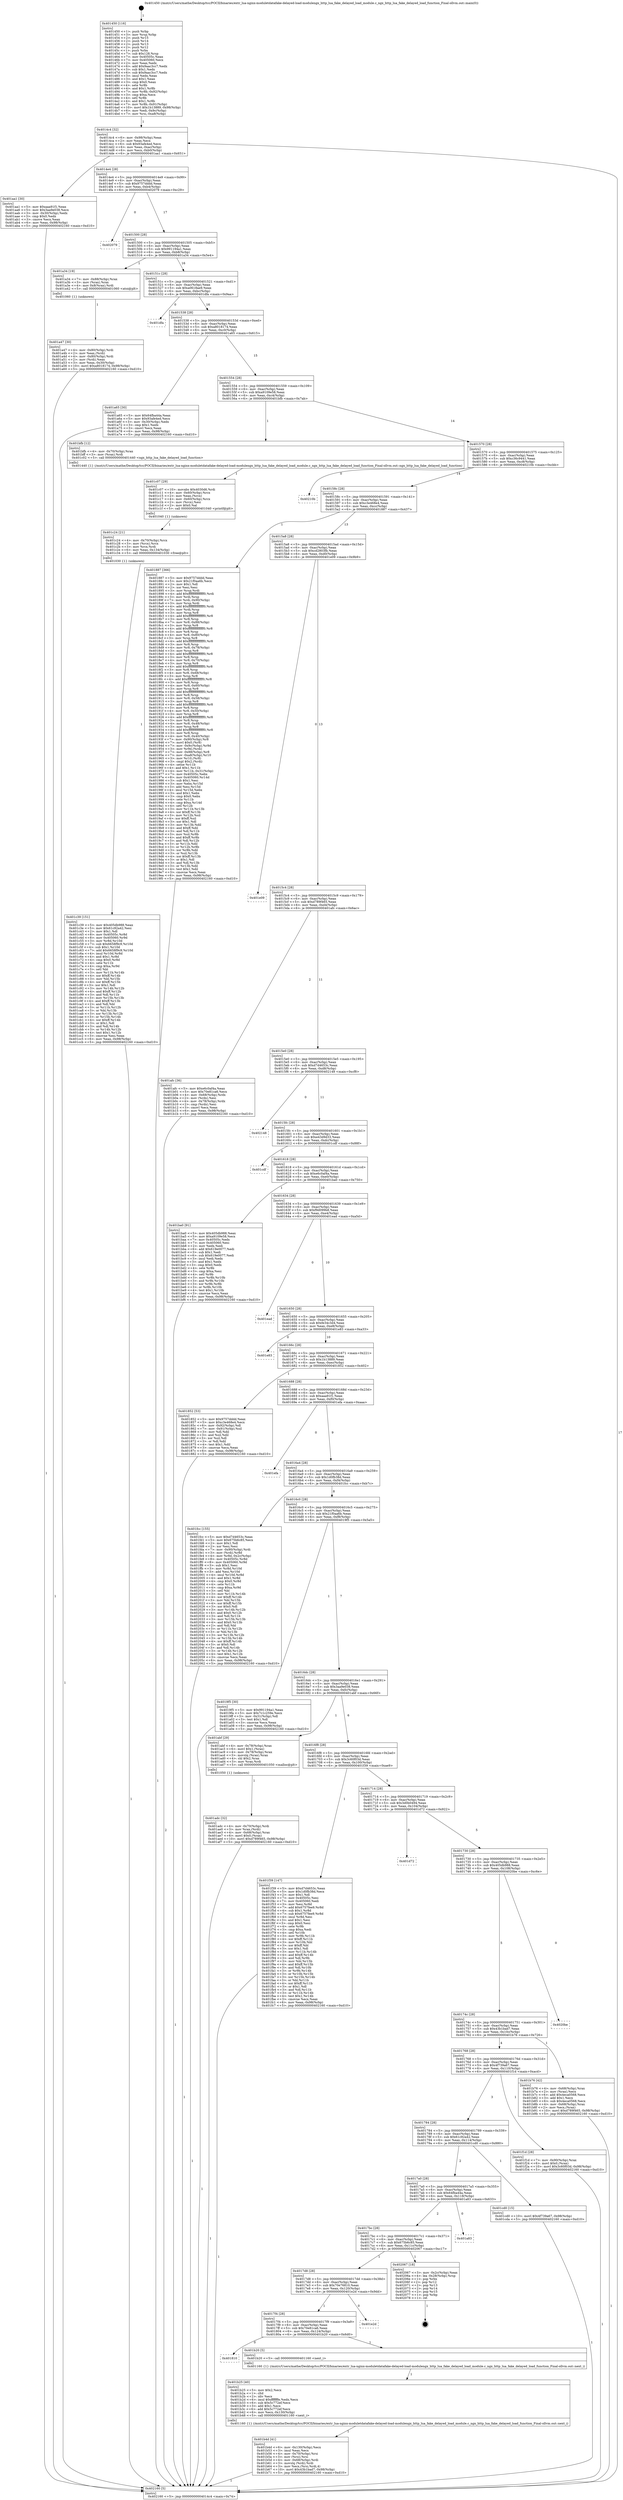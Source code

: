 digraph "0x401450" {
  label = "0x401450 (/mnt/c/Users/mathe/Desktop/tcc/POCII/binaries/extr_lua-nginx-moduletdatafake-delayed-load-modulengx_http_lua_fake_delayed_load_module.c_ngx_http_lua_fake_delayed_load_function_Final-ollvm.out::main(0))"
  labelloc = "t"
  node[shape=record]

  Entry [label="",width=0.3,height=0.3,shape=circle,fillcolor=black,style=filled]
  "0x4014c4" [label="{
     0x4014c4 [32]\l
     | [instrs]\l
     &nbsp;&nbsp;0x4014c4 \<+6\>: mov -0x98(%rbp),%eax\l
     &nbsp;&nbsp;0x4014ca \<+2\>: mov %eax,%ecx\l
     &nbsp;&nbsp;0x4014cc \<+6\>: sub $0x93afe4ed,%ecx\l
     &nbsp;&nbsp;0x4014d2 \<+6\>: mov %eax,-0xac(%rbp)\l
     &nbsp;&nbsp;0x4014d8 \<+6\>: mov %ecx,-0xb0(%rbp)\l
     &nbsp;&nbsp;0x4014de \<+6\>: je 0000000000401aa1 \<main+0x651\>\l
  }"]
  "0x401aa1" [label="{
     0x401aa1 [30]\l
     | [instrs]\l
     &nbsp;&nbsp;0x401aa1 \<+5\>: mov $0xaaa91f1,%eax\l
     &nbsp;&nbsp;0x401aa6 \<+5\>: mov $0x3aa9e038,%ecx\l
     &nbsp;&nbsp;0x401aab \<+3\>: mov -0x30(%rbp),%edx\l
     &nbsp;&nbsp;0x401aae \<+3\>: cmp $0x0,%edx\l
     &nbsp;&nbsp;0x401ab1 \<+3\>: cmove %ecx,%eax\l
     &nbsp;&nbsp;0x401ab4 \<+6\>: mov %eax,-0x98(%rbp)\l
     &nbsp;&nbsp;0x401aba \<+5\>: jmp 0000000000402160 \<main+0xd10\>\l
  }"]
  "0x4014e4" [label="{
     0x4014e4 [28]\l
     | [instrs]\l
     &nbsp;&nbsp;0x4014e4 \<+5\>: jmp 00000000004014e9 \<main+0x99\>\l
     &nbsp;&nbsp;0x4014e9 \<+6\>: mov -0xac(%rbp),%eax\l
     &nbsp;&nbsp;0x4014ef \<+5\>: sub $0x9757dddd,%eax\l
     &nbsp;&nbsp;0x4014f4 \<+6\>: mov %eax,-0xb4(%rbp)\l
     &nbsp;&nbsp;0x4014fa \<+6\>: je 0000000000402079 \<main+0xc29\>\l
  }"]
  Exit [label="",width=0.3,height=0.3,shape=circle,fillcolor=black,style=filled,peripheries=2]
  "0x402079" [label="{
     0x402079\l
  }", style=dashed]
  "0x401500" [label="{
     0x401500 [28]\l
     | [instrs]\l
     &nbsp;&nbsp;0x401500 \<+5\>: jmp 0000000000401505 \<main+0xb5\>\l
     &nbsp;&nbsp;0x401505 \<+6\>: mov -0xac(%rbp),%eax\l
     &nbsp;&nbsp;0x40150b \<+5\>: sub $0x991194a1,%eax\l
     &nbsp;&nbsp;0x401510 \<+6\>: mov %eax,-0xb8(%rbp)\l
     &nbsp;&nbsp;0x401516 \<+6\>: je 0000000000401a34 \<main+0x5e4\>\l
  }"]
  "0x401c39" [label="{
     0x401c39 [151]\l
     | [instrs]\l
     &nbsp;&nbsp;0x401c39 \<+5\>: mov $0x405db988,%eax\l
     &nbsp;&nbsp;0x401c3e \<+5\>: mov $0x61c92a42,%esi\l
     &nbsp;&nbsp;0x401c43 \<+2\>: mov $0x1,%dl\l
     &nbsp;&nbsp;0x401c45 \<+8\>: mov 0x40505c,%r8d\l
     &nbsp;&nbsp;0x401c4d \<+8\>: mov 0x405060,%r9d\l
     &nbsp;&nbsp;0x401c55 \<+3\>: mov %r8d,%r10d\l
     &nbsp;&nbsp;0x401c58 \<+7\>: sub $0x6658f9c9,%r10d\l
     &nbsp;&nbsp;0x401c5f \<+4\>: sub $0x1,%r10d\l
     &nbsp;&nbsp;0x401c63 \<+7\>: add $0x6658f9c9,%r10d\l
     &nbsp;&nbsp;0x401c6a \<+4\>: imul %r10d,%r8d\l
     &nbsp;&nbsp;0x401c6e \<+4\>: and $0x1,%r8d\l
     &nbsp;&nbsp;0x401c72 \<+4\>: cmp $0x0,%r8d\l
     &nbsp;&nbsp;0x401c76 \<+4\>: sete %r11b\l
     &nbsp;&nbsp;0x401c7a \<+4\>: cmp $0xa,%r9d\l
     &nbsp;&nbsp;0x401c7e \<+3\>: setl %bl\l
     &nbsp;&nbsp;0x401c81 \<+3\>: mov %r11b,%r14b\l
     &nbsp;&nbsp;0x401c84 \<+4\>: xor $0xff,%r14b\l
     &nbsp;&nbsp;0x401c88 \<+3\>: mov %bl,%r15b\l
     &nbsp;&nbsp;0x401c8b \<+4\>: xor $0xff,%r15b\l
     &nbsp;&nbsp;0x401c8f \<+3\>: xor $0x1,%dl\l
     &nbsp;&nbsp;0x401c92 \<+3\>: mov %r14b,%r12b\l
     &nbsp;&nbsp;0x401c95 \<+4\>: and $0xff,%r12b\l
     &nbsp;&nbsp;0x401c99 \<+3\>: and %dl,%r11b\l
     &nbsp;&nbsp;0x401c9c \<+3\>: mov %r15b,%r13b\l
     &nbsp;&nbsp;0x401c9f \<+4\>: and $0xff,%r13b\l
     &nbsp;&nbsp;0x401ca3 \<+2\>: and %dl,%bl\l
     &nbsp;&nbsp;0x401ca5 \<+3\>: or %r11b,%r12b\l
     &nbsp;&nbsp;0x401ca8 \<+3\>: or %bl,%r13b\l
     &nbsp;&nbsp;0x401cab \<+3\>: xor %r13b,%r12b\l
     &nbsp;&nbsp;0x401cae \<+3\>: or %r15b,%r14b\l
     &nbsp;&nbsp;0x401cb1 \<+4\>: xor $0xff,%r14b\l
     &nbsp;&nbsp;0x401cb5 \<+3\>: or $0x1,%dl\l
     &nbsp;&nbsp;0x401cb8 \<+3\>: and %dl,%r14b\l
     &nbsp;&nbsp;0x401cbb \<+3\>: or %r14b,%r12b\l
     &nbsp;&nbsp;0x401cbe \<+4\>: test $0x1,%r12b\l
     &nbsp;&nbsp;0x401cc2 \<+3\>: cmovne %esi,%eax\l
     &nbsp;&nbsp;0x401cc5 \<+6\>: mov %eax,-0x98(%rbp)\l
     &nbsp;&nbsp;0x401ccb \<+5\>: jmp 0000000000402160 \<main+0xd10\>\l
  }"]
  "0x401a34" [label="{
     0x401a34 [19]\l
     | [instrs]\l
     &nbsp;&nbsp;0x401a34 \<+7\>: mov -0x88(%rbp),%rax\l
     &nbsp;&nbsp;0x401a3b \<+3\>: mov (%rax),%rax\l
     &nbsp;&nbsp;0x401a3e \<+4\>: mov 0x8(%rax),%rdi\l
     &nbsp;&nbsp;0x401a42 \<+5\>: call 0000000000401060 \<atoi@plt\>\l
     | [calls]\l
     &nbsp;&nbsp;0x401060 \{1\} (unknown)\l
  }"]
  "0x40151c" [label="{
     0x40151c [28]\l
     | [instrs]\l
     &nbsp;&nbsp;0x40151c \<+5\>: jmp 0000000000401521 \<main+0xd1\>\l
     &nbsp;&nbsp;0x401521 \<+6\>: mov -0xac(%rbp),%eax\l
     &nbsp;&nbsp;0x401527 \<+5\>: sub $0xa0618ae9,%eax\l
     &nbsp;&nbsp;0x40152c \<+6\>: mov %eax,-0xbc(%rbp)\l
     &nbsp;&nbsp;0x401532 \<+6\>: je 0000000000401dfa \<main+0x9aa\>\l
  }"]
  "0x401c24" [label="{
     0x401c24 [21]\l
     | [instrs]\l
     &nbsp;&nbsp;0x401c24 \<+4\>: mov -0x70(%rbp),%rcx\l
     &nbsp;&nbsp;0x401c28 \<+3\>: mov (%rcx),%rcx\l
     &nbsp;&nbsp;0x401c2b \<+3\>: mov %rcx,%rdi\l
     &nbsp;&nbsp;0x401c2e \<+6\>: mov %eax,-0x134(%rbp)\l
     &nbsp;&nbsp;0x401c34 \<+5\>: call 0000000000401030 \<free@plt\>\l
     | [calls]\l
     &nbsp;&nbsp;0x401030 \{1\} (unknown)\l
  }"]
  "0x401dfa" [label="{
     0x401dfa\l
  }", style=dashed]
  "0x401538" [label="{
     0x401538 [28]\l
     | [instrs]\l
     &nbsp;&nbsp;0x401538 \<+5\>: jmp 000000000040153d \<main+0xed\>\l
     &nbsp;&nbsp;0x40153d \<+6\>: mov -0xac(%rbp),%eax\l
     &nbsp;&nbsp;0x401543 \<+5\>: sub $0xa8018174,%eax\l
     &nbsp;&nbsp;0x401548 \<+6\>: mov %eax,-0xc0(%rbp)\l
     &nbsp;&nbsp;0x40154e \<+6\>: je 0000000000401a65 \<main+0x615\>\l
  }"]
  "0x401c07" [label="{
     0x401c07 [29]\l
     | [instrs]\l
     &nbsp;&nbsp;0x401c07 \<+10\>: movabs $0x4030d6,%rdi\l
     &nbsp;&nbsp;0x401c11 \<+4\>: mov -0x60(%rbp),%rcx\l
     &nbsp;&nbsp;0x401c15 \<+2\>: mov %eax,(%rcx)\l
     &nbsp;&nbsp;0x401c17 \<+4\>: mov -0x60(%rbp),%rcx\l
     &nbsp;&nbsp;0x401c1b \<+2\>: mov (%rcx),%esi\l
     &nbsp;&nbsp;0x401c1d \<+2\>: mov $0x0,%al\l
     &nbsp;&nbsp;0x401c1f \<+5\>: call 0000000000401040 \<printf@plt\>\l
     | [calls]\l
     &nbsp;&nbsp;0x401040 \{1\} (unknown)\l
  }"]
  "0x401a65" [label="{
     0x401a65 [30]\l
     | [instrs]\l
     &nbsp;&nbsp;0x401a65 \<+5\>: mov $0x64fba44a,%eax\l
     &nbsp;&nbsp;0x401a6a \<+5\>: mov $0x93afe4ed,%ecx\l
     &nbsp;&nbsp;0x401a6f \<+3\>: mov -0x30(%rbp),%edx\l
     &nbsp;&nbsp;0x401a72 \<+3\>: cmp $0x1,%edx\l
     &nbsp;&nbsp;0x401a75 \<+3\>: cmovl %ecx,%eax\l
     &nbsp;&nbsp;0x401a78 \<+6\>: mov %eax,-0x98(%rbp)\l
     &nbsp;&nbsp;0x401a7e \<+5\>: jmp 0000000000402160 \<main+0xd10\>\l
  }"]
  "0x401554" [label="{
     0x401554 [28]\l
     | [instrs]\l
     &nbsp;&nbsp;0x401554 \<+5\>: jmp 0000000000401559 \<main+0x109\>\l
     &nbsp;&nbsp;0x401559 \<+6\>: mov -0xac(%rbp),%eax\l
     &nbsp;&nbsp;0x40155f \<+5\>: sub $0xa9109e58,%eax\l
     &nbsp;&nbsp;0x401564 \<+6\>: mov %eax,-0xc4(%rbp)\l
     &nbsp;&nbsp;0x40156a \<+6\>: je 0000000000401bfb \<main+0x7ab\>\l
  }"]
  "0x401b4d" [label="{
     0x401b4d [41]\l
     | [instrs]\l
     &nbsp;&nbsp;0x401b4d \<+6\>: mov -0x130(%rbp),%ecx\l
     &nbsp;&nbsp;0x401b53 \<+3\>: imul %eax,%ecx\l
     &nbsp;&nbsp;0x401b56 \<+4\>: mov -0x70(%rbp),%rsi\l
     &nbsp;&nbsp;0x401b5a \<+3\>: mov (%rsi),%rsi\l
     &nbsp;&nbsp;0x401b5d \<+4\>: mov -0x68(%rbp),%rdi\l
     &nbsp;&nbsp;0x401b61 \<+3\>: movslq (%rdi),%rdi\l
     &nbsp;&nbsp;0x401b64 \<+3\>: mov %ecx,(%rsi,%rdi,4)\l
     &nbsp;&nbsp;0x401b67 \<+10\>: movl $0x43b1bad7,-0x98(%rbp)\l
     &nbsp;&nbsp;0x401b71 \<+5\>: jmp 0000000000402160 \<main+0xd10\>\l
  }"]
  "0x401bfb" [label="{
     0x401bfb [12]\l
     | [instrs]\l
     &nbsp;&nbsp;0x401bfb \<+4\>: mov -0x70(%rbp),%rax\l
     &nbsp;&nbsp;0x401bff \<+3\>: mov (%rax),%rdi\l
     &nbsp;&nbsp;0x401c02 \<+5\>: call 0000000000401440 \<ngx_http_lua_fake_delayed_load_function\>\l
     | [calls]\l
     &nbsp;&nbsp;0x401440 \{1\} (/mnt/c/Users/mathe/Desktop/tcc/POCII/binaries/extr_lua-nginx-moduletdatafake-delayed-load-modulengx_http_lua_fake_delayed_load_module.c_ngx_http_lua_fake_delayed_load_function_Final-ollvm.out::ngx_http_lua_fake_delayed_load_function)\l
  }"]
  "0x401570" [label="{
     0x401570 [28]\l
     | [instrs]\l
     &nbsp;&nbsp;0x401570 \<+5\>: jmp 0000000000401575 \<main+0x125\>\l
     &nbsp;&nbsp;0x401575 \<+6\>: mov -0xac(%rbp),%eax\l
     &nbsp;&nbsp;0x40157b \<+5\>: sub $0xc36c9441,%eax\l
     &nbsp;&nbsp;0x401580 \<+6\>: mov %eax,-0xc8(%rbp)\l
     &nbsp;&nbsp;0x401586 \<+6\>: je 000000000040210b \<main+0xcbb\>\l
  }"]
  "0x401b25" [label="{
     0x401b25 [40]\l
     | [instrs]\l
     &nbsp;&nbsp;0x401b25 \<+5\>: mov $0x2,%ecx\l
     &nbsp;&nbsp;0x401b2a \<+1\>: cltd\l
     &nbsp;&nbsp;0x401b2b \<+2\>: idiv %ecx\l
     &nbsp;&nbsp;0x401b2d \<+6\>: imul $0xfffffffe,%edx,%ecx\l
     &nbsp;&nbsp;0x401b33 \<+6\>: sub $0x5c772ef,%ecx\l
     &nbsp;&nbsp;0x401b39 \<+3\>: add $0x1,%ecx\l
     &nbsp;&nbsp;0x401b3c \<+6\>: add $0x5c772ef,%ecx\l
     &nbsp;&nbsp;0x401b42 \<+6\>: mov %ecx,-0x130(%rbp)\l
     &nbsp;&nbsp;0x401b48 \<+5\>: call 0000000000401160 \<next_i\>\l
     | [calls]\l
     &nbsp;&nbsp;0x401160 \{1\} (/mnt/c/Users/mathe/Desktop/tcc/POCII/binaries/extr_lua-nginx-moduletdatafake-delayed-load-modulengx_http_lua_fake_delayed_load_module.c_ngx_http_lua_fake_delayed_load_function_Final-ollvm.out::next_i)\l
  }"]
  "0x40210b" [label="{
     0x40210b\l
  }", style=dashed]
  "0x40158c" [label="{
     0x40158c [28]\l
     | [instrs]\l
     &nbsp;&nbsp;0x40158c \<+5\>: jmp 0000000000401591 \<main+0x141\>\l
     &nbsp;&nbsp;0x401591 \<+6\>: mov -0xac(%rbp),%eax\l
     &nbsp;&nbsp;0x401597 \<+5\>: sub $0xc3e468e4,%eax\l
     &nbsp;&nbsp;0x40159c \<+6\>: mov %eax,-0xcc(%rbp)\l
     &nbsp;&nbsp;0x4015a2 \<+6\>: je 0000000000401887 \<main+0x437\>\l
  }"]
  "0x401810" [label="{
     0x401810\l
  }", style=dashed]
  "0x401887" [label="{
     0x401887 [366]\l
     | [instrs]\l
     &nbsp;&nbsp;0x401887 \<+5\>: mov $0x9757dddd,%eax\l
     &nbsp;&nbsp;0x40188c \<+5\>: mov $0x21f0aa6b,%ecx\l
     &nbsp;&nbsp;0x401891 \<+2\>: mov $0x1,%dl\l
     &nbsp;&nbsp;0x401893 \<+2\>: xor %esi,%esi\l
     &nbsp;&nbsp;0x401895 \<+3\>: mov %rsp,%rdi\l
     &nbsp;&nbsp;0x401898 \<+4\>: add $0xfffffffffffffff0,%rdi\l
     &nbsp;&nbsp;0x40189c \<+3\>: mov %rdi,%rsp\l
     &nbsp;&nbsp;0x40189f \<+7\>: mov %rdi,-0x90(%rbp)\l
     &nbsp;&nbsp;0x4018a6 \<+3\>: mov %rsp,%rdi\l
     &nbsp;&nbsp;0x4018a9 \<+4\>: add $0xfffffffffffffff0,%rdi\l
     &nbsp;&nbsp;0x4018ad \<+3\>: mov %rdi,%rsp\l
     &nbsp;&nbsp;0x4018b0 \<+3\>: mov %rsp,%r8\l
     &nbsp;&nbsp;0x4018b3 \<+4\>: add $0xfffffffffffffff0,%r8\l
     &nbsp;&nbsp;0x4018b7 \<+3\>: mov %r8,%rsp\l
     &nbsp;&nbsp;0x4018ba \<+7\>: mov %r8,-0x88(%rbp)\l
     &nbsp;&nbsp;0x4018c1 \<+3\>: mov %rsp,%r8\l
     &nbsp;&nbsp;0x4018c4 \<+4\>: add $0xfffffffffffffff0,%r8\l
     &nbsp;&nbsp;0x4018c8 \<+3\>: mov %r8,%rsp\l
     &nbsp;&nbsp;0x4018cb \<+4\>: mov %r8,-0x80(%rbp)\l
     &nbsp;&nbsp;0x4018cf \<+3\>: mov %rsp,%r8\l
     &nbsp;&nbsp;0x4018d2 \<+4\>: add $0xfffffffffffffff0,%r8\l
     &nbsp;&nbsp;0x4018d6 \<+3\>: mov %r8,%rsp\l
     &nbsp;&nbsp;0x4018d9 \<+4\>: mov %r8,-0x78(%rbp)\l
     &nbsp;&nbsp;0x4018dd \<+3\>: mov %rsp,%r8\l
     &nbsp;&nbsp;0x4018e0 \<+4\>: add $0xfffffffffffffff0,%r8\l
     &nbsp;&nbsp;0x4018e4 \<+3\>: mov %r8,%rsp\l
     &nbsp;&nbsp;0x4018e7 \<+4\>: mov %r8,-0x70(%rbp)\l
     &nbsp;&nbsp;0x4018eb \<+3\>: mov %rsp,%r8\l
     &nbsp;&nbsp;0x4018ee \<+4\>: add $0xfffffffffffffff0,%r8\l
     &nbsp;&nbsp;0x4018f2 \<+3\>: mov %r8,%rsp\l
     &nbsp;&nbsp;0x4018f5 \<+4\>: mov %r8,-0x68(%rbp)\l
     &nbsp;&nbsp;0x4018f9 \<+3\>: mov %rsp,%r8\l
     &nbsp;&nbsp;0x4018fc \<+4\>: add $0xfffffffffffffff0,%r8\l
     &nbsp;&nbsp;0x401900 \<+3\>: mov %r8,%rsp\l
     &nbsp;&nbsp;0x401903 \<+4\>: mov %r8,-0x60(%rbp)\l
     &nbsp;&nbsp;0x401907 \<+3\>: mov %rsp,%r8\l
     &nbsp;&nbsp;0x40190a \<+4\>: add $0xfffffffffffffff0,%r8\l
     &nbsp;&nbsp;0x40190e \<+3\>: mov %r8,%rsp\l
     &nbsp;&nbsp;0x401911 \<+4\>: mov %r8,-0x58(%rbp)\l
     &nbsp;&nbsp;0x401915 \<+3\>: mov %rsp,%r8\l
     &nbsp;&nbsp;0x401918 \<+4\>: add $0xfffffffffffffff0,%r8\l
     &nbsp;&nbsp;0x40191c \<+3\>: mov %r8,%rsp\l
     &nbsp;&nbsp;0x40191f \<+4\>: mov %r8,-0x50(%rbp)\l
     &nbsp;&nbsp;0x401923 \<+3\>: mov %rsp,%r8\l
     &nbsp;&nbsp;0x401926 \<+4\>: add $0xfffffffffffffff0,%r8\l
     &nbsp;&nbsp;0x40192a \<+3\>: mov %r8,%rsp\l
     &nbsp;&nbsp;0x40192d \<+4\>: mov %r8,-0x48(%rbp)\l
     &nbsp;&nbsp;0x401931 \<+3\>: mov %rsp,%r8\l
     &nbsp;&nbsp;0x401934 \<+4\>: add $0xfffffffffffffff0,%r8\l
     &nbsp;&nbsp;0x401938 \<+3\>: mov %r8,%rsp\l
     &nbsp;&nbsp;0x40193b \<+4\>: mov %r8,-0x40(%rbp)\l
     &nbsp;&nbsp;0x40193f \<+7\>: mov -0x90(%rbp),%r8\l
     &nbsp;&nbsp;0x401946 \<+7\>: movl $0x0,(%r8)\l
     &nbsp;&nbsp;0x40194d \<+7\>: mov -0x9c(%rbp),%r9d\l
     &nbsp;&nbsp;0x401954 \<+3\>: mov %r9d,(%rdi)\l
     &nbsp;&nbsp;0x401957 \<+7\>: mov -0x88(%rbp),%r8\l
     &nbsp;&nbsp;0x40195e \<+7\>: mov -0xa8(%rbp),%r10\l
     &nbsp;&nbsp;0x401965 \<+3\>: mov %r10,(%r8)\l
     &nbsp;&nbsp;0x401968 \<+3\>: cmpl $0x2,(%rdi)\l
     &nbsp;&nbsp;0x40196b \<+4\>: setne %r11b\l
     &nbsp;&nbsp;0x40196f \<+4\>: and $0x1,%r11b\l
     &nbsp;&nbsp;0x401973 \<+4\>: mov %r11b,-0x31(%rbp)\l
     &nbsp;&nbsp;0x401977 \<+7\>: mov 0x40505c,%ebx\l
     &nbsp;&nbsp;0x40197e \<+8\>: mov 0x405060,%r14d\l
     &nbsp;&nbsp;0x401986 \<+3\>: sub $0x1,%esi\l
     &nbsp;&nbsp;0x401989 \<+3\>: mov %ebx,%r15d\l
     &nbsp;&nbsp;0x40198c \<+3\>: add %esi,%r15d\l
     &nbsp;&nbsp;0x40198f \<+4\>: imul %r15d,%ebx\l
     &nbsp;&nbsp;0x401993 \<+3\>: and $0x1,%ebx\l
     &nbsp;&nbsp;0x401996 \<+3\>: cmp $0x0,%ebx\l
     &nbsp;&nbsp;0x401999 \<+4\>: sete %r11b\l
     &nbsp;&nbsp;0x40199d \<+4\>: cmp $0xa,%r14d\l
     &nbsp;&nbsp;0x4019a1 \<+4\>: setl %r12b\l
     &nbsp;&nbsp;0x4019a5 \<+3\>: mov %r11b,%r13b\l
     &nbsp;&nbsp;0x4019a8 \<+4\>: xor $0xff,%r13b\l
     &nbsp;&nbsp;0x4019ac \<+3\>: mov %r12b,%sil\l
     &nbsp;&nbsp;0x4019af \<+4\>: xor $0xff,%sil\l
     &nbsp;&nbsp;0x4019b3 \<+3\>: xor $0x1,%dl\l
     &nbsp;&nbsp;0x4019b6 \<+3\>: mov %r13b,%dil\l
     &nbsp;&nbsp;0x4019b9 \<+4\>: and $0xff,%dil\l
     &nbsp;&nbsp;0x4019bd \<+3\>: and %dl,%r11b\l
     &nbsp;&nbsp;0x4019c0 \<+3\>: mov %sil,%r8b\l
     &nbsp;&nbsp;0x4019c3 \<+4\>: and $0xff,%r8b\l
     &nbsp;&nbsp;0x4019c7 \<+3\>: and %dl,%r12b\l
     &nbsp;&nbsp;0x4019ca \<+3\>: or %r11b,%dil\l
     &nbsp;&nbsp;0x4019cd \<+3\>: or %r12b,%r8b\l
     &nbsp;&nbsp;0x4019d0 \<+3\>: xor %r8b,%dil\l
     &nbsp;&nbsp;0x4019d3 \<+3\>: or %sil,%r13b\l
     &nbsp;&nbsp;0x4019d6 \<+4\>: xor $0xff,%r13b\l
     &nbsp;&nbsp;0x4019da \<+3\>: or $0x1,%dl\l
     &nbsp;&nbsp;0x4019dd \<+3\>: and %dl,%r13b\l
     &nbsp;&nbsp;0x4019e0 \<+3\>: or %r13b,%dil\l
     &nbsp;&nbsp;0x4019e3 \<+4\>: test $0x1,%dil\l
     &nbsp;&nbsp;0x4019e7 \<+3\>: cmovne %ecx,%eax\l
     &nbsp;&nbsp;0x4019ea \<+6\>: mov %eax,-0x98(%rbp)\l
     &nbsp;&nbsp;0x4019f0 \<+5\>: jmp 0000000000402160 \<main+0xd10\>\l
  }"]
  "0x4015a8" [label="{
     0x4015a8 [28]\l
     | [instrs]\l
     &nbsp;&nbsp;0x4015a8 \<+5\>: jmp 00000000004015ad \<main+0x15d\>\l
     &nbsp;&nbsp;0x4015ad \<+6\>: mov -0xac(%rbp),%eax\l
     &nbsp;&nbsp;0x4015b3 \<+5\>: sub $0xcd2803fb,%eax\l
     &nbsp;&nbsp;0x4015b8 \<+6\>: mov %eax,-0xd0(%rbp)\l
     &nbsp;&nbsp;0x4015be \<+6\>: je 0000000000401e09 \<main+0x9b9\>\l
  }"]
  "0x401b20" [label="{
     0x401b20 [5]\l
     | [instrs]\l
     &nbsp;&nbsp;0x401b20 \<+5\>: call 0000000000401160 \<next_i\>\l
     | [calls]\l
     &nbsp;&nbsp;0x401160 \{1\} (/mnt/c/Users/mathe/Desktop/tcc/POCII/binaries/extr_lua-nginx-moduletdatafake-delayed-load-modulengx_http_lua_fake_delayed_load_module.c_ngx_http_lua_fake_delayed_load_function_Final-ollvm.out::next_i)\l
  }"]
  "0x401e09" [label="{
     0x401e09\l
  }", style=dashed]
  "0x4015c4" [label="{
     0x4015c4 [28]\l
     | [instrs]\l
     &nbsp;&nbsp;0x4015c4 \<+5\>: jmp 00000000004015c9 \<main+0x179\>\l
     &nbsp;&nbsp;0x4015c9 \<+6\>: mov -0xac(%rbp),%eax\l
     &nbsp;&nbsp;0x4015cf \<+5\>: sub $0xd789f465,%eax\l
     &nbsp;&nbsp;0x4015d4 \<+6\>: mov %eax,-0xd4(%rbp)\l
     &nbsp;&nbsp;0x4015da \<+6\>: je 0000000000401afc \<main+0x6ac\>\l
  }"]
  "0x4017f4" [label="{
     0x4017f4 [28]\l
     | [instrs]\l
     &nbsp;&nbsp;0x4017f4 \<+5\>: jmp 00000000004017f9 \<main+0x3a9\>\l
     &nbsp;&nbsp;0x4017f9 \<+6\>: mov -0xac(%rbp),%eax\l
     &nbsp;&nbsp;0x4017ff \<+5\>: sub $0x70e81ca6,%eax\l
     &nbsp;&nbsp;0x401804 \<+6\>: mov %eax,-0x124(%rbp)\l
     &nbsp;&nbsp;0x40180a \<+6\>: je 0000000000401b20 \<main+0x6d0\>\l
  }"]
  "0x401afc" [label="{
     0x401afc [36]\l
     | [instrs]\l
     &nbsp;&nbsp;0x401afc \<+5\>: mov $0xe6c0af4a,%eax\l
     &nbsp;&nbsp;0x401b01 \<+5\>: mov $0x70e81ca6,%ecx\l
     &nbsp;&nbsp;0x401b06 \<+4\>: mov -0x68(%rbp),%rdx\l
     &nbsp;&nbsp;0x401b0a \<+2\>: mov (%rdx),%esi\l
     &nbsp;&nbsp;0x401b0c \<+4\>: mov -0x78(%rbp),%rdx\l
     &nbsp;&nbsp;0x401b10 \<+2\>: cmp (%rdx),%esi\l
     &nbsp;&nbsp;0x401b12 \<+3\>: cmovl %ecx,%eax\l
     &nbsp;&nbsp;0x401b15 \<+6\>: mov %eax,-0x98(%rbp)\l
     &nbsp;&nbsp;0x401b1b \<+5\>: jmp 0000000000402160 \<main+0xd10\>\l
  }"]
  "0x4015e0" [label="{
     0x4015e0 [28]\l
     | [instrs]\l
     &nbsp;&nbsp;0x4015e0 \<+5\>: jmp 00000000004015e5 \<main+0x195\>\l
     &nbsp;&nbsp;0x4015e5 \<+6\>: mov -0xac(%rbp),%eax\l
     &nbsp;&nbsp;0x4015eb \<+5\>: sub $0xd7d4653c,%eax\l
     &nbsp;&nbsp;0x4015f0 \<+6\>: mov %eax,-0xd8(%rbp)\l
     &nbsp;&nbsp;0x4015f6 \<+6\>: je 0000000000402148 \<main+0xcf8\>\l
  }"]
  "0x401e2d" [label="{
     0x401e2d\l
  }", style=dashed]
  "0x402148" [label="{
     0x402148\l
  }", style=dashed]
  "0x4015fc" [label="{
     0x4015fc [28]\l
     | [instrs]\l
     &nbsp;&nbsp;0x4015fc \<+5\>: jmp 0000000000401601 \<main+0x1b1\>\l
     &nbsp;&nbsp;0x401601 \<+6\>: mov -0xac(%rbp),%eax\l
     &nbsp;&nbsp;0x401607 \<+5\>: sub $0xe43d9d33,%eax\l
     &nbsp;&nbsp;0x40160c \<+6\>: mov %eax,-0xdc(%rbp)\l
     &nbsp;&nbsp;0x401612 \<+6\>: je 0000000000401cdf \<main+0x88f\>\l
  }"]
  "0x4017d8" [label="{
     0x4017d8 [28]\l
     | [instrs]\l
     &nbsp;&nbsp;0x4017d8 \<+5\>: jmp 00000000004017dd \<main+0x38d\>\l
     &nbsp;&nbsp;0x4017dd \<+6\>: mov -0xac(%rbp),%eax\l
     &nbsp;&nbsp;0x4017e3 \<+5\>: sub $0x70e76810,%eax\l
     &nbsp;&nbsp;0x4017e8 \<+6\>: mov %eax,-0x120(%rbp)\l
     &nbsp;&nbsp;0x4017ee \<+6\>: je 0000000000401e2d \<main+0x9dd\>\l
  }"]
  "0x401cdf" [label="{
     0x401cdf\l
  }", style=dashed]
  "0x401618" [label="{
     0x401618 [28]\l
     | [instrs]\l
     &nbsp;&nbsp;0x401618 \<+5\>: jmp 000000000040161d \<main+0x1cd\>\l
     &nbsp;&nbsp;0x40161d \<+6\>: mov -0xac(%rbp),%eax\l
     &nbsp;&nbsp;0x401623 \<+5\>: sub $0xe6c0af4a,%eax\l
     &nbsp;&nbsp;0x401628 \<+6\>: mov %eax,-0xe0(%rbp)\l
     &nbsp;&nbsp;0x40162e \<+6\>: je 0000000000401ba0 \<main+0x750\>\l
  }"]
  "0x402067" [label="{
     0x402067 [18]\l
     | [instrs]\l
     &nbsp;&nbsp;0x402067 \<+3\>: mov -0x2c(%rbp),%eax\l
     &nbsp;&nbsp;0x40206a \<+4\>: lea -0x28(%rbp),%rsp\l
     &nbsp;&nbsp;0x40206e \<+1\>: pop %rbx\l
     &nbsp;&nbsp;0x40206f \<+2\>: pop %r12\l
     &nbsp;&nbsp;0x402071 \<+2\>: pop %r13\l
     &nbsp;&nbsp;0x402073 \<+2\>: pop %r14\l
     &nbsp;&nbsp;0x402075 \<+2\>: pop %r15\l
     &nbsp;&nbsp;0x402077 \<+1\>: pop %rbp\l
     &nbsp;&nbsp;0x402078 \<+1\>: ret\l
  }"]
  "0x401ba0" [label="{
     0x401ba0 [91]\l
     | [instrs]\l
     &nbsp;&nbsp;0x401ba0 \<+5\>: mov $0x405db988,%eax\l
     &nbsp;&nbsp;0x401ba5 \<+5\>: mov $0xa9109e58,%ecx\l
     &nbsp;&nbsp;0x401baa \<+7\>: mov 0x40505c,%edx\l
     &nbsp;&nbsp;0x401bb1 \<+7\>: mov 0x405060,%esi\l
     &nbsp;&nbsp;0x401bb8 \<+2\>: mov %edx,%edi\l
     &nbsp;&nbsp;0x401bba \<+6\>: add $0x619e0077,%edi\l
     &nbsp;&nbsp;0x401bc0 \<+3\>: sub $0x1,%edi\l
     &nbsp;&nbsp;0x401bc3 \<+6\>: sub $0x619e0077,%edi\l
     &nbsp;&nbsp;0x401bc9 \<+3\>: imul %edi,%edx\l
     &nbsp;&nbsp;0x401bcc \<+3\>: and $0x1,%edx\l
     &nbsp;&nbsp;0x401bcf \<+3\>: cmp $0x0,%edx\l
     &nbsp;&nbsp;0x401bd2 \<+4\>: sete %r8b\l
     &nbsp;&nbsp;0x401bd6 \<+3\>: cmp $0xa,%esi\l
     &nbsp;&nbsp;0x401bd9 \<+4\>: setl %r9b\l
     &nbsp;&nbsp;0x401bdd \<+3\>: mov %r8b,%r10b\l
     &nbsp;&nbsp;0x401be0 \<+3\>: and %r9b,%r10b\l
     &nbsp;&nbsp;0x401be3 \<+3\>: xor %r9b,%r8b\l
     &nbsp;&nbsp;0x401be6 \<+3\>: or %r8b,%r10b\l
     &nbsp;&nbsp;0x401be9 \<+4\>: test $0x1,%r10b\l
     &nbsp;&nbsp;0x401bed \<+3\>: cmovne %ecx,%eax\l
     &nbsp;&nbsp;0x401bf0 \<+6\>: mov %eax,-0x98(%rbp)\l
     &nbsp;&nbsp;0x401bf6 \<+5\>: jmp 0000000000402160 \<main+0xd10\>\l
  }"]
  "0x401634" [label="{
     0x401634 [28]\l
     | [instrs]\l
     &nbsp;&nbsp;0x401634 \<+5\>: jmp 0000000000401639 \<main+0x1e9\>\l
     &nbsp;&nbsp;0x401639 \<+6\>: mov -0xac(%rbp),%eax\l
     &nbsp;&nbsp;0x40163f \<+5\>: sub $0xf9d099b8,%eax\l
     &nbsp;&nbsp;0x401644 \<+6\>: mov %eax,-0xe4(%rbp)\l
     &nbsp;&nbsp;0x40164a \<+6\>: je 0000000000401ead \<main+0xa5d\>\l
  }"]
  "0x4017bc" [label="{
     0x4017bc [28]\l
     | [instrs]\l
     &nbsp;&nbsp;0x4017bc \<+5\>: jmp 00000000004017c1 \<main+0x371\>\l
     &nbsp;&nbsp;0x4017c1 \<+6\>: mov -0xac(%rbp),%eax\l
     &nbsp;&nbsp;0x4017c7 \<+5\>: sub $0x675b6c85,%eax\l
     &nbsp;&nbsp;0x4017cc \<+6\>: mov %eax,-0x11c(%rbp)\l
     &nbsp;&nbsp;0x4017d2 \<+6\>: je 0000000000402067 \<main+0xc17\>\l
  }"]
  "0x401ead" [label="{
     0x401ead\l
  }", style=dashed]
  "0x401650" [label="{
     0x401650 [28]\l
     | [instrs]\l
     &nbsp;&nbsp;0x401650 \<+5\>: jmp 0000000000401655 \<main+0x205\>\l
     &nbsp;&nbsp;0x401655 \<+6\>: mov -0xac(%rbp),%eax\l
     &nbsp;&nbsp;0x40165b \<+5\>: sub $0xfe34c3d4,%eax\l
     &nbsp;&nbsp;0x401660 \<+6\>: mov %eax,-0xe8(%rbp)\l
     &nbsp;&nbsp;0x401666 \<+6\>: je 0000000000401e83 \<main+0xa33\>\l
  }"]
  "0x401a83" [label="{
     0x401a83\l
  }", style=dashed]
  "0x401e83" [label="{
     0x401e83\l
  }", style=dashed]
  "0x40166c" [label="{
     0x40166c [28]\l
     | [instrs]\l
     &nbsp;&nbsp;0x40166c \<+5\>: jmp 0000000000401671 \<main+0x221\>\l
     &nbsp;&nbsp;0x401671 \<+6\>: mov -0xac(%rbp),%eax\l
     &nbsp;&nbsp;0x401677 \<+5\>: sub $0x1b13889,%eax\l
     &nbsp;&nbsp;0x40167c \<+6\>: mov %eax,-0xec(%rbp)\l
     &nbsp;&nbsp;0x401682 \<+6\>: je 0000000000401852 \<main+0x402\>\l
  }"]
  "0x4017a0" [label="{
     0x4017a0 [28]\l
     | [instrs]\l
     &nbsp;&nbsp;0x4017a0 \<+5\>: jmp 00000000004017a5 \<main+0x355\>\l
     &nbsp;&nbsp;0x4017a5 \<+6\>: mov -0xac(%rbp),%eax\l
     &nbsp;&nbsp;0x4017ab \<+5\>: sub $0x64fba44a,%eax\l
     &nbsp;&nbsp;0x4017b0 \<+6\>: mov %eax,-0x118(%rbp)\l
     &nbsp;&nbsp;0x4017b6 \<+6\>: je 0000000000401a83 \<main+0x633\>\l
  }"]
  "0x401852" [label="{
     0x401852 [53]\l
     | [instrs]\l
     &nbsp;&nbsp;0x401852 \<+5\>: mov $0x9757dddd,%eax\l
     &nbsp;&nbsp;0x401857 \<+5\>: mov $0xc3e468e4,%ecx\l
     &nbsp;&nbsp;0x40185c \<+6\>: mov -0x92(%rbp),%dl\l
     &nbsp;&nbsp;0x401862 \<+7\>: mov -0x91(%rbp),%sil\l
     &nbsp;&nbsp;0x401869 \<+3\>: mov %dl,%dil\l
     &nbsp;&nbsp;0x40186c \<+3\>: and %sil,%dil\l
     &nbsp;&nbsp;0x40186f \<+3\>: xor %sil,%dl\l
     &nbsp;&nbsp;0x401872 \<+3\>: or %dl,%dil\l
     &nbsp;&nbsp;0x401875 \<+4\>: test $0x1,%dil\l
     &nbsp;&nbsp;0x401879 \<+3\>: cmovne %ecx,%eax\l
     &nbsp;&nbsp;0x40187c \<+6\>: mov %eax,-0x98(%rbp)\l
     &nbsp;&nbsp;0x401882 \<+5\>: jmp 0000000000402160 \<main+0xd10\>\l
  }"]
  "0x401688" [label="{
     0x401688 [28]\l
     | [instrs]\l
     &nbsp;&nbsp;0x401688 \<+5\>: jmp 000000000040168d \<main+0x23d\>\l
     &nbsp;&nbsp;0x40168d \<+6\>: mov -0xac(%rbp),%eax\l
     &nbsp;&nbsp;0x401693 \<+5\>: sub $0xaaa91f1,%eax\l
     &nbsp;&nbsp;0x401698 \<+6\>: mov %eax,-0xf0(%rbp)\l
     &nbsp;&nbsp;0x40169e \<+6\>: je 0000000000401efa \<main+0xaaa\>\l
  }"]
  "0x402160" [label="{
     0x402160 [5]\l
     | [instrs]\l
     &nbsp;&nbsp;0x402160 \<+5\>: jmp 00000000004014c4 \<main+0x74\>\l
  }"]
  "0x401450" [label="{
     0x401450 [116]\l
     | [instrs]\l
     &nbsp;&nbsp;0x401450 \<+1\>: push %rbp\l
     &nbsp;&nbsp;0x401451 \<+3\>: mov %rsp,%rbp\l
     &nbsp;&nbsp;0x401454 \<+2\>: push %r15\l
     &nbsp;&nbsp;0x401456 \<+2\>: push %r14\l
     &nbsp;&nbsp;0x401458 \<+2\>: push %r13\l
     &nbsp;&nbsp;0x40145a \<+2\>: push %r12\l
     &nbsp;&nbsp;0x40145c \<+1\>: push %rbx\l
     &nbsp;&nbsp;0x40145d \<+7\>: sub $0x128,%rsp\l
     &nbsp;&nbsp;0x401464 \<+7\>: mov 0x40505c,%eax\l
     &nbsp;&nbsp;0x40146b \<+7\>: mov 0x405060,%ecx\l
     &nbsp;&nbsp;0x401472 \<+2\>: mov %eax,%edx\l
     &nbsp;&nbsp;0x401474 \<+6\>: add $0x9aac3cc7,%edx\l
     &nbsp;&nbsp;0x40147a \<+3\>: sub $0x1,%edx\l
     &nbsp;&nbsp;0x40147d \<+6\>: sub $0x9aac3cc7,%edx\l
     &nbsp;&nbsp;0x401483 \<+3\>: imul %edx,%eax\l
     &nbsp;&nbsp;0x401486 \<+3\>: and $0x1,%eax\l
     &nbsp;&nbsp;0x401489 \<+3\>: cmp $0x0,%eax\l
     &nbsp;&nbsp;0x40148c \<+4\>: sete %r8b\l
     &nbsp;&nbsp;0x401490 \<+4\>: and $0x1,%r8b\l
     &nbsp;&nbsp;0x401494 \<+7\>: mov %r8b,-0x92(%rbp)\l
     &nbsp;&nbsp;0x40149b \<+3\>: cmp $0xa,%ecx\l
     &nbsp;&nbsp;0x40149e \<+4\>: setl %r8b\l
     &nbsp;&nbsp;0x4014a2 \<+4\>: and $0x1,%r8b\l
     &nbsp;&nbsp;0x4014a6 \<+7\>: mov %r8b,-0x91(%rbp)\l
     &nbsp;&nbsp;0x4014ad \<+10\>: movl $0x1b13889,-0x98(%rbp)\l
     &nbsp;&nbsp;0x4014b7 \<+6\>: mov %edi,-0x9c(%rbp)\l
     &nbsp;&nbsp;0x4014bd \<+7\>: mov %rsi,-0xa8(%rbp)\l
  }"]
  "0x401cd0" [label="{
     0x401cd0 [15]\l
     | [instrs]\l
     &nbsp;&nbsp;0x401cd0 \<+10\>: movl $0x4f739a67,-0x98(%rbp)\l
     &nbsp;&nbsp;0x401cda \<+5\>: jmp 0000000000402160 \<main+0xd10\>\l
  }"]
  "0x401784" [label="{
     0x401784 [28]\l
     | [instrs]\l
     &nbsp;&nbsp;0x401784 \<+5\>: jmp 0000000000401789 \<main+0x339\>\l
     &nbsp;&nbsp;0x401789 \<+6\>: mov -0xac(%rbp),%eax\l
     &nbsp;&nbsp;0x40178f \<+5\>: sub $0x61c92a42,%eax\l
     &nbsp;&nbsp;0x401794 \<+6\>: mov %eax,-0x114(%rbp)\l
     &nbsp;&nbsp;0x40179a \<+6\>: je 0000000000401cd0 \<main+0x880\>\l
  }"]
  "0x401efa" [label="{
     0x401efa\l
  }", style=dashed]
  "0x4016a4" [label="{
     0x4016a4 [28]\l
     | [instrs]\l
     &nbsp;&nbsp;0x4016a4 \<+5\>: jmp 00000000004016a9 \<main+0x259\>\l
     &nbsp;&nbsp;0x4016a9 \<+6\>: mov -0xac(%rbp),%eax\l
     &nbsp;&nbsp;0x4016af \<+5\>: sub $0x1d0fb38d,%eax\l
     &nbsp;&nbsp;0x4016b4 \<+6\>: mov %eax,-0xf4(%rbp)\l
     &nbsp;&nbsp;0x4016ba \<+6\>: je 0000000000401fcc \<main+0xb7c\>\l
  }"]
  "0x401f1d" [label="{
     0x401f1d [28]\l
     | [instrs]\l
     &nbsp;&nbsp;0x401f1d \<+7\>: mov -0x90(%rbp),%rax\l
     &nbsp;&nbsp;0x401f24 \<+6\>: movl $0x0,(%rax)\l
     &nbsp;&nbsp;0x401f2a \<+10\>: movl $0x3c60f03d,-0x98(%rbp)\l
     &nbsp;&nbsp;0x401f34 \<+5\>: jmp 0000000000402160 \<main+0xd10\>\l
  }"]
  "0x401fcc" [label="{
     0x401fcc [155]\l
     | [instrs]\l
     &nbsp;&nbsp;0x401fcc \<+5\>: mov $0xd7d4653c,%eax\l
     &nbsp;&nbsp;0x401fd1 \<+5\>: mov $0x675b6c85,%ecx\l
     &nbsp;&nbsp;0x401fd6 \<+2\>: mov $0x1,%dl\l
     &nbsp;&nbsp;0x401fd8 \<+2\>: xor %esi,%esi\l
     &nbsp;&nbsp;0x401fda \<+7\>: mov -0x90(%rbp),%rdi\l
     &nbsp;&nbsp;0x401fe1 \<+3\>: mov (%rdi),%r8d\l
     &nbsp;&nbsp;0x401fe4 \<+4\>: mov %r8d,-0x2c(%rbp)\l
     &nbsp;&nbsp;0x401fe8 \<+8\>: mov 0x40505c,%r8d\l
     &nbsp;&nbsp;0x401ff0 \<+8\>: mov 0x405060,%r9d\l
     &nbsp;&nbsp;0x401ff8 \<+3\>: sub $0x1,%esi\l
     &nbsp;&nbsp;0x401ffb \<+3\>: mov %r8d,%r10d\l
     &nbsp;&nbsp;0x401ffe \<+3\>: add %esi,%r10d\l
     &nbsp;&nbsp;0x402001 \<+4\>: imul %r10d,%r8d\l
     &nbsp;&nbsp;0x402005 \<+4\>: and $0x1,%r8d\l
     &nbsp;&nbsp;0x402009 \<+4\>: cmp $0x0,%r8d\l
     &nbsp;&nbsp;0x40200d \<+4\>: sete %r11b\l
     &nbsp;&nbsp;0x402011 \<+4\>: cmp $0xa,%r9d\l
     &nbsp;&nbsp;0x402015 \<+3\>: setl %bl\l
     &nbsp;&nbsp;0x402018 \<+3\>: mov %r11b,%r14b\l
     &nbsp;&nbsp;0x40201b \<+4\>: xor $0xff,%r14b\l
     &nbsp;&nbsp;0x40201f \<+3\>: mov %bl,%r15b\l
     &nbsp;&nbsp;0x402022 \<+4\>: xor $0xff,%r15b\l
     &nbsp;&nbsp;0x402026 \<+3\>: xor $0x0,%dl\l
     &nbsp;&nbsp;0x402029 \<+3\>: mov %r14b,%r12b\l
     &nbsp;&nbsp;0x40202c \<+4\>: and $0x0,%r12b\l
     &nbsp;&nbsp;0x402030 \<+3\>: and %dl,%r11b\l
     &nbsp;&nbsp;0x402033 \<+3\>: mov %r15b,%r13b\l
     &nbsp;&nbsp;0x402036 \<+4\>: and $0x0,%r13b\l
     &nbsp;&nbsp;0x40203a \<+2\>: and %dl,%bl\l
     &nbsp;&nbsp;0x40203c \<+3\>: or %r11b,%r12b\l
     &nbsp;&nbsp;0x40203f \<+3\>: or %bl,%r13b\l
     &nbsp;&nbsp;0x402042 \<+3\>: xor %r13b,%r12b\l
     &nbsp;&nbsp;0x402045 \<+3\>: or %r15b,%r14b\l
     &nbsp;&nbsp;0x402048 \<+4\>: xor $0xff,%r14b\l
     &nbsp;&nbsp;0x40204c \<+3\>: or $0x0,%dl\l
     &nbsp;&nbsp;0x40204f \<+3\>: and %dl,%r14b\l
     &nbsp;&nbsp;0x402052 \<+3\>: or %r14b,%r12b\l
     &nbsp;&nbsp;0x402055 \<+4\>: test $0x1,%r12b\l
     &nbsp;&nbsp;0x402059 \<+3\>: cmovne %ecx,%eax\l
     &nbsp;&nbsp;0x40205c \<+6\>: mov %eax,-0x98(%rbp)\l
     &nbsp;&nbsp;0x402062 \<+5\>: jmp 0000000000402160 \<main+0xd10\>\l
  }"]
  "0x4016c0" [label="{
     0x4016c0 [28]\l
     | [instrs]\l
     &nbsp;&nbsp;0x4016c0 \<+5\>: jmp 00000000004016c5 \<main+0x275\>\l
     &nbsp;&nbsp;0x4016c5 \<+6\>: mov -0xac(%rbp),%eax\l
     &nbsp;&nbsp;0x4016cb \<+5\>: sub $0x21f0aa6b,%eax\l
     &nbsp;&nbsp;0x4016d0 \<+6\>: mov %eax,-0xf8(%rbp)\l
     &nbsp;&nbsp;0x4016d6 \<+6\>: je 00000000004019f5 \<main+0x5a5\>\l
  }"]
  "0x401768" [label="{
     0x401768 [28]\l
     | [instrs]\l
     &nbsp;&nbsp;0x401768 \<+5\>: jmp 000000000040176d \<main+0x31d\>\l
     &nbsp;&nbsp;0x40176d \<+6\>: mov -0xac(%rbp),%eax\l
     &nbsp;&nbsp;0x401773 \<+5\>: sub $0x4f739a67,%eax\l
     &nbsp;&nbsp;0x401778 \<+6\>: mov %eax,-0x110(%rbp)\l
     &nbsp;&nbsp;0x40177e \<+6\>: je 0000000000401f1d \<main+0xacd\>\l
  }"]
  "0x4019f5" [label="{
     0x4019f5 [30]\l
     | [instrs]\l
     &nbsp;&nbsp;0x4019f5 \<+5\>: mov $0x991194a1,%eax\l
     &nbsp;&nbsp;0x4019fa \<+5\>: mov $0x7c1c259e,%ecx\l
     &nbsp;&nbsp;0x4019ff \<+3\>: mov -0x31(%rbp),%dl\l
     &nbsp;&nbsp;0x401a02 \<+3\>: test $0x1,%dl\l
     &nbsp;&nbsp;0x401a05 \<+3\>: cmovne %ecx,%eax\l
     &nbsp;&nbsp;0x401a08 \<+6\>: mov %eax,-0x98(%rbp)\l
     &nbsp;&nbsp;0x401a0e \<+5\>: jmp 0000000000402160 \<main+0xd10\>\l
  }"]
  "0x4016dc" [label="{
     0x4016dc [28]\l
     | [instrs]\l
     &nbsp;&nbsp;0x4016dc \<+5\>: jmp 00000000004016e1 \<main+0x291\>\l
     &nbsp;&nbsp;0x4016e1 \<+6\>: mov -0xac(%rbp),%eax\l
     &nbsp;&nbsp;0x4016e7 \<+5\>: sub $0x3aa9e038,%eax\l
     &nbsp;&nbsp;0x4016ec \<+6\>: mov %eax,-0xfc(%rbp)\l
     &nbsp;&nbsp;0x4016f2 \<+6\>: je 0000000000401abf \<main+0x66f\>\l
  }"]
  "0x401a47" [label="{
     0x401a47 [30]\l
     | [instrs]\l
     &nbsp;&nbsp;0x401a47 \<+4\>: mov -0x80(%rbp),%rdi\l
     &nbsp;&nbsp;0x401a4b \<+2\>: mov %eax,(%rdi)\l
     &nbsp;&nbsp;0x401a4d \<+4\>: mov -0x80(%rbp),%rdi\l
     &nbsp;&nbsp;0x401a51 \<+2\>: mov (%rdi),%eax\l
     &nbsp;&nbsp;0x401a53 \<+3\>: mov %eax,-0x30(%rbp)\l
     &nbsp;&nbsp;0x401a56 \<+10\>: movl $0xa8018174,-0x98(%rbp)\l
     &nbsp;&nbsp;0x401a60 \<+5\>: jmp 0000000000402160 \<main+0xd10\>\l
  }"]
  "0x401b76" [label="{
     0x401b76 [42]\l
     | [instrs]\l
     &nbsp;&nbsp;0x401b76 \<+4\>: mov -0x68(%rbp),%rax\l
     &nbsp;&nbsp;0x401b7a \<+2\>: mov (%rax),%ecx\l
     &nbsp;&nbsp;0x401b7c \<+6\>: add $0x4eca0568,%ecx\l
     &nbsp;&nbsp;0x401b82 \<+3\>: add $0x1,%ecx\l
     &nbsp;&nbsp;0x401b85 \<+6\>: sub $0x4eca0568,%ecx\l
     &nbsp;&nbsp;0x401b8b \<+4\>: mov -0x68(%rbp),%rax\l
     &nbsp;&nbsp;0x401b8f \<+2\>: mov %ecx,(%rax)\l
     &nbsp;&nbsp;0x401b91 \<+10\>: movl $0xd789f465,-0x98(%rbp)\l
     &nbsp;&nbsp;0x401b9b \<+5\>: jmp 0000000000402160 \<main+0xd10\>\l
  }"]
  "0x401abf" [label="{
     0x401abf [29]\l
     | [instrs]\l
     &nbsp;&nbsp;0x401abf \<+4\>: mov -0x78(%rbp),%rax\l
     &nbsp;&nbsp;0x401ac3 \<+6\>: movl $0x1,(%rax)\l
     &nbsp;&nbsp;0x401ac9 \<+4\>: mov -0x78(%rbp),%rax\l
     &nbsp;&nbsp;0x401acd \<+3\>: movslq (%rax),%rax\l
     &nbsp;&nbsp;0x401ad0 \<+4\>: shl $0x2,%rax\l
     &nbsp;&nbsp;0x401ad4 \<+3\>: mov %rax,%rdi\l
     &nbsp;&nbsp;0x401ad7 \<+5\>: call 0000000000401050 \<malloc@plt\>\l
     | [calls]\l
     &nbsp;&nbsp;0x401050 \{1\} (unknown)\l
  }"]
  "0x4016f8" [label="{
     0x4016f8 [28]\l
     | [instrs]\l
     &nbsp;&nbsp;0x4016f8 \<+5\>: jmp 00000000004016fd \<main+0x2ad\>\l
     &nbsp;&nbsp;0x4016fd \<+6\>: mov -0xac(%rbp),%eax\l
     &nbsp;&nbsp;0x401703 \<+5\>: sub $0x3c60f03d,%eax\l
     &nbsp;&nbsp;0x401708 \<+6\>: mov %eax,-0x100(%rbp)\l
     &nbsp;&nbsp;0x40170e \<+6\>: je 0000000000401f39 \<main+0xae9\>\l
  }"]
  "0x401adc" [label="{
     0x401adc [32]\l
     | [instrs]\l
     &nbsp;&nbsp;0x401adc \<+4\>: mov -0x70(%rbp),%rdi\l
     &nbsp;&nbsp;0x401ae0 \<+3\>: mov %rax,(%rdi)\l
     &nbsp;&nbsp;0x401ae3 \<+4\>: mov -0x68(%rbp),%rax\l
     &nbsp;&nbsp;0x401ae7 \<+6\>: movl $0x0,(%rax)\l
     &nbsp;&nbsp;0x401aed \<+10\>: movl $0xd789f465,-0x98(%rbp)\l
     &nbsp;&nbsp;0x401af7 \<+5\>: jmp 0000000000402160 \<main+0xd10\>\l
  }"]
  "0x40174c" [label="{
     0x40174c [28]\l
     | [instrs]\l
     &nbsp;&nbsp;0x40174c \<+5\>: jmp 0000000000401751 \<main+0x301\>\l
     &nbsp;&nbsp;0x401751 \<+6\>: mov -0xac(%rbp),%eax\l
     &nbsp;&nbsp;0x401757 \<+5\>: sub $0x43b1bad7,%eax\l
     &nbsp;&nbsp;0x40175c \<+6\>: mov %eax,-0x10c(%rbp)\l
     &nbsp;&nbsp;0x401762 \<+6\>: je 0000000000401b76 \<main+0x726\>\l
  }"]
  "0x401f39" [label="{
     0x401f39 [147]\l
     | [instrs]\l
     &nbsp;&nbsp;0x401f39 \<+5\>: mov $0xd7d4653c,%eax\l
     &nbsp;&nbsp;0x401f3e \<+5\>: mov $0x1d0fb38d,%ecx\l
     &nbsp;&nbsp;0x401f43 \<+2\>: mov $0x1,%dl\l
     &nbsp;&nbsp;0x401f45 \<+7\>: mov 0x40505c,%esi\l
     &nbsp;&nbsp;0x401f4c \<+7\>: mov 0x405060,%edi\l
     &nbsp;&nbsp;0x401f53 \<+3\>: mov %esi,%r8d\l
     &nbsp;&nbsp;0x401f56 \<+7\>: add $0x6757fee9,%r8d\l
     &nbsp;&nbsp;0x401f5d \<+4\>: sub $0x1,%r8d\l
     &nbsp;&nbsp;0x401f61 \<+7\>: sub $0x6757fee9,%r8d\l
     &nbsp;&nbsp;0x401f68 \<+4\>: imul %r8d,%esi\l
     &nbsp;&nbsp;0x401f6c \<+3\>: and $0x1,%esi\l
     &nbsp;&nbsp;0x401f6f \<+3\>: cmp $0x0,%esi\l
     &nbsp;&nbsp;0x401f72 \<+4\>: sete %r9b\l
     &nbsp;&nbsp;0x401f76 \<+3\>: cmp $0xa,%edi\l
     &nbsp;&nbsp;0x401f79 \<+4\>: setl %r10b\l
     &nbsp;&nbsp;0x401f7d \<+3\>: mov %r9b,%r11b\l
     &nbsp;&nbsp;0x401f80 \<+4\>: xor $0xff,%r11b\l
     &nbsp;&nbsp;0x401f84 \<+3\>: mov %r10b,%bl\l
     &nbsp;&nbsp;0x401f87 \<+3\>: xor $0xff,%bl\l
     &nbsp;&nbsp;0x401f8a \<+3\>: xor $0x1,%dl\l
     &nbsp;&nbsp;0x401f8d \<+3\>: mov %r11b,%r14b\l
     &nbsp;&nbsp;0x401f90 \<+4\>: and $0xff,%r14b\l
     &nbsp;&nbsp;0x401f94 \<+3\>: and %dl,%r9b\l
     &nbsp;&nbsp;0x401f97 \<+3\>: mov %bl,%r15b\l
     &nbsp;&nbsp;0x401f9a \<+4\>: and $0xff,%r15b\l
     &nbsp;&nbsp;0x401f9e \<+3\>: and %dl,%r10b\l
     &nbsp;&nbsp;0x401fa1 \<+3\>: or %r9b,%r14b\l
     &nbsp;&nbsp;0x401fa4 \<+3\>: or %r10b,%r15b\l
     &nbsp;&nbsp;0x401fa7 \<+3\>: xor %r15b,%r14b\l
     &nbsp;&nbsp;0x401faa \<+3\>: or %bl,%r11b\l
     &nbsp;&nbsp;0x401fad \<+4\>: xor $0xff,%r11b\l
     &nbsp;&nbsp;0x401fb1 \<+3\>: or $0x1,%dl\l
     &nbsp;&nbsp;0x401fb4 \<+3\>: and %dl,%r11b\l
     &nbsp;&nbsp;0x401fb7 \<+3\>: or %r11b,%r14b\l
     &nbsp;&nbsp;0x401fba \<+4\>: test $0x1,%r14b\l
     &nbsp;&nbsp;0x401fbe \<+3\>: cmovne %ecx,%eax\l
     &nbsp;&nbsp;0x401fc1 \<+6\>: mov %eax,-0x98(%rbp)\l
     &nbsp;&nbsp;0x401fc7 \<+5\>: jmp 0000000000402160 \<main+0xd10\>\l
  }"]
  "0x401714" [label="{
     0x401714 [28]\l
     | [instrs]\l
     &nbsp;&nbsp;0x401714 \<+5\>: jmp 0000000000401719 \<main+0x2c9\>\l
     &nbsp;&nbsp;0x401719 \<+6\>: mov -0xac(%rbp),%eax\l
     &nbsp;&nbsp;0x40171f \<+5\>: sub $0x3d0b0494,%eax\l
     &nbsp;&nbsp;0x401724 \<+6\>: mov %eax,-0x104(%rbp)\l
     &nbsp;&nbsp;0x40172a \<+6\>: je 0000000000401d72 \<main+0x922\>\l
  }"]
  "0x4020be" [label="{
     0x4020be\l
  }", style=dashed]
  "0x401d72" [label="{
     0x401d72\l
  }", style=dashed]
  "0x401730" [label="{
     0x401730 [28]\l
     | [instrs]\l
     &nbsp;&nbsp;0x401730 \<+5\>: jmp 0000000000401735 \<main+0x2e5\>\l
     &nbsp;&nbsp;0x401735 \<+6\>: mov -0xac(%rbp),%eax\l
     &nbsp;&nbsp;0x40173b \<+5\>: sub $0x405db988,%eax\l
     &nbsp;&nbsp;0x401740 \<+6\>: mov %eax,-0x108(%rbp)\l
     &nbsp;&nbsp;0x401746 \<+6\>: je 00000000004020be \<main+0xc6e\>\l
  }"]
  Entry -> "0x401450" [label=" 1"]
  "0x4014c4" -> "0x401aa1" [label=" 1"]
  "0x4014c4" -> "0x4014e4" [label=" 17"]
  "0x402067" -> Exit [label=" 1"]
  "0x4014e4" -> "0x402079" [label=" 0"]
  "0x4014e4" -> "0x401500" [label=" 17"]
  "0x401fcc" -> "0x402160" [label=" 1"]
  "0x401500" -> "0x401a34" [label=" 1"]
  "0x401500" -> "0x40151c" [label=" 16"]
  "0x401f39" -> "0x402160" [label=" 1"]
  "0x40151c" -> "0x401dfa" [label=" 0"]
  "0x40151c" -> "0x401538" [label=" 16"]
  "0x401f1d" -> "0x402160" [label=" 1"]
  "0x401538" -> "0x401a65" [label=" 1"]
  "0x401538" -> "0x401554" [label=" 15"]
  "0x401cd0" -> "0x402160" [label=" 1"]
  "0x401554" -> "0x401bfb" [label=" 1"]
  "0x401554" -> "0x401570" [label=" 14"]
  "0x401c39" -> "0x402160" [label=" 1"]
  "0x401570" -> "0x40210b" [label=" 0"]
  "0x401570" -> "0x40158c" [label=" 14"]
  "0x401c24" -> "0x401c39" [label=" 1"]
  "0x40158c" -> "0x401887" [label=" 1"]
  "0x40158c" -> "0x4015a8" [label=" 13"]
  "0x401c07" -> "0x401c24" [label=" 1"]
  "0x4015a8" -> "0x401e09" [label=" 0"]
  "0x4015a8" -> "0x4015c4" [label=" 13"]
  "0x401bfb" -> "0x401c07" [label=" 1"]
  "0x4015c4" -> "0x401afc" [label=" 2"]
  "0x4015c4" -> "0x4015e0" [label=" 11"]
  "0x401b76" -> "0x402160" [label=" 1"]
  "0x4015e0" -> "0x402148" [label=" 0"]
  "0x4015e0" -> "0x4015fc" [label=" 11"]
  "0x401b4d" -> "0x402160" [label=" 1"]
  "0x4015fc" -> "0x401cdf" [label=" 0"]
  "0x4015fc" -> "0x401618" [label=" 11"]
  "0x401b20" -> "0x401b25" [label=" 1"]
  "0x401618" -> "0x401ba0" [label=" 1"]
  "0x401618" -> "0x401634" [label=" 10"]
  "0x4017f4" -> "0x401810" [label=" 0"]
  "0x401634" -> "0x401ead" [label=" 0"]
  "0x401634" -> "0x401650" [label=" 10"]
  "0x401ba0" -> "0x402160" [label=" 1"]
  "0x401650" -> "0x401e83" [label=" 0"]
  "0x401650" -> "0x40166c" [label=" 10"]
  "0x4017d8" -> "0x4017f4" [label=" 1"]
  "0x40166c" -> "0x401852" [label=" 1"]
  "0x40166c" -> "0x401688" [label=" 9"]
  "0x401852" -> "0x402160" [label=" 1"]
  "0x401450" -> "0x4014c4" [label=" 1"]
  "0x402160" -> "0x4014c4" [label=" 17"]
  "0x401b25" -> "0x401b4d" [label=" 1"]
  "0x401887" -> "0x402160" [label=" 1"]
  "0x4017bc" -> "0x4017d8" [label=" 1"]
  "0x401688" -> "0x401efa" [label=" 0"]
  "0x401688" -> "0x4016a4" [label=" 9"]
  "0x4017f4" -> "0x401b20" [label=" 1"]
  "0x4016a4" -> "0x401fcc" [label=" 1"]
  "0x4016a4" -> "0x4016c0" [label=" 8"]
  "0x4017a0" -> "0x4017bc" [label=" 2"]
  "0x4016c0" -> "0x4019f5" [label=" 1"]
  "0x4016c0" -> "0x4016dc" [label=" 7"]
  "0x4019f5" -> "0x402160" [label=" 1"]
  "0x401a34" -> "0x401a47" [label=" 1"]
  "0x401a47" -> "0x402160" [label=" 1"]
  "0x401a65" -> "0x402160" [label=" 1"]
  "0x401aa1" -> "0x402160" [label=" 1"]
  "0x4017d8" -> "0x401e2d" [label=" 0"]
  "0x4016dc" -> "0x401abf" [label=" 1"]
  "0x4016dc" -> "0x4016f8" [label=" 6"]
  "0x401abf" -> "0x401adc" [label=" 1"]
  "0x401adc" -> "0x402160" [label=" 1"]
  "0x401afc" -> "0x402160" [label=" 2"]
  "0x401784" -> "0x4017a0" [label=" 2"]
  "0x4016f8" -> "0x401f39" [label=" 1"]
  "0x4016f8" -> "0x401714" [label=" 5"]
  "0x4017bc" -> "0x402067" [label=" 1"]
  "0x401714" -> "0x401d72" [label=" 0"]
  "0x401714" -> "0x401730" [label=" 5"]
  "0x401768" -> "0x401784" [label=" 3"]
  "0x401730" -> "0x4020be" [label=" 0"]
  "0x401730" -> "0x40174c" [label=" 5"]
  "0x401784" -> "0x401cd0" [label=" 1"]
  "0x40174c" -> "0x401b76" [label=" 1"]
  "0x40174c" -> "0x401768" [label=" 4"]
  "0x4017a0" -> "0x401a83" [label=" 0"]
  "0x401768" -> "0x401f1d" [label=" 1"]
}
